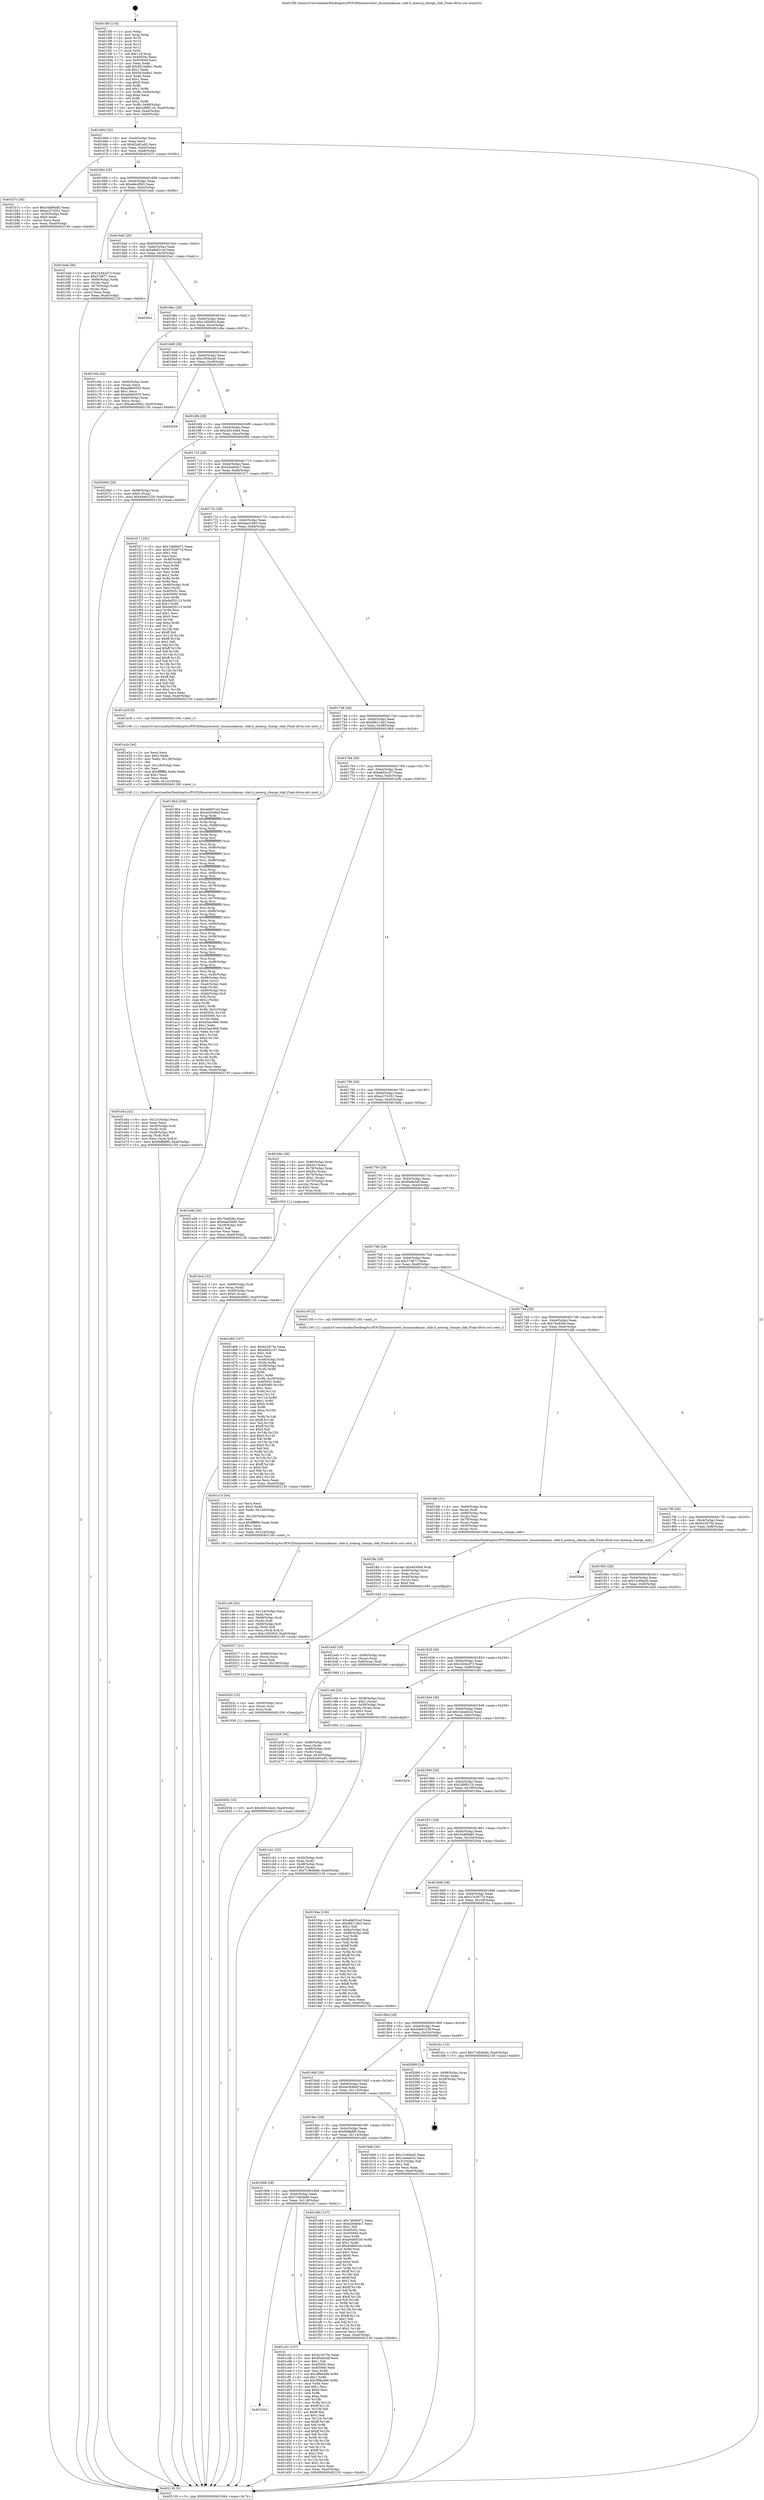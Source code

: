digraph "0x4015f0" {
  label = "0x4015f0 (/mnt/c/Users/mathe/Desktop/tcc/POCII/binaries/extr_linuxmmkasan..slab.h_memcg_charge_slab_Final-ollvm.out::main(0))"
  labelloc = "t"
  node[shape=record]

  Entry [label="",width=0.3,height=0.3,shape=circle,fillcolor=black,style=filled]
  "0x401664" [label="{
     0x401664 [32]\l
     | [instrs]\l
     &nbsp;&nbsp;0x401664 \<+6\>: mov -0xa0(%rbp),%eax\l
     &nbsp;&nbsp;0x40166a \<+2\>: mov %eax,%ecx\l
     &nbsp;&nbsp;0x40166c \<+6\>: sub $0x82a91a45,%ecx\l
     &nbsp;&nbsp;0x401672 \<+6\>: mov %eax,-0xb4(%rbp)\l
     &nbsp;&nbsp;0x401678 \<+6\>: mov %ecx,-0xb8(%rbp)\l
     &nbsp;&nbsp;0x40167e \<+6\>: je 0000000000401b7c \<main+0x58c\>\l
  }"]
  "0x401b7c" [label="{
     0x401b7c [30]\l
     | [instrs]\l
     &nbsp;&nbsp;0x401b7c \<+5\>: mov $0x34d89a85,%eax\l
     &nbsp;&nbsp;0x401b81 \<+5\>: mov $0xec374351,%ecx\l
     &nbsp;&nbsp;0x401b86 \<+3\>: mov -0x30(%rbp),%edx\l
     &nbsp;&nbsp;0x401b89 \<+3\>: cmp $0x0,%edx\l
     &nbsp;&nbsp;0x401b8c \<+3\>: cmove %ecx,%eax\l
     &nbsp;&nbsp;0x401b8f \<+6\>: mov %eax,-0xa0(%rbp)\l
     &nbsp;&nbsp;0x401b95 \<+5\>: jmp 0000000000402130 \<main+0xb40\>\l
  }"]
  "0x401684" [label="{
     0x401684 [28]\l
     | [instrs]\l
     &nbsp;&nbsp;0x401684 \<+5\>: jmp 0000000000401689 \<main+0x99\>\l
     &nbsp;&nbsp;0x401689 \<+6\>: mov -0xb4(%rbp),%eax\l
     &nbsp;&nbsp;0x40168f \<+5\>: sub $0xa6ecf062,%eax\l
     &nbsp;&nbsp;0x401694 \<+6\>: mov %eax,-0xbc(%rbp)\l
     &nbsp;&nbsp;0x40169a \<+6\>: je 0000000000401beb \<main+0x5fb\>\l
  }"]
  Exit [label="",width=0.3,height=0.3,shape=circle,fillcolor=black,style=filled,peripheries=2]
  "0x401beb" [label="{
     0x401beb [36]\l
     | [instrs]\l
     &nbsp;&nbsp;0x401beb \<+5\>: mov $0x1b34cd73,%eax\l
     &nbsp;&nbsp;0x401bf0 \<+5\>: mov $0x374877,%ecx\l
     &nbsp;&nbsp;0x401bf5 \<+4\>: mov -0x60(%rbp),%rdx\l
     &nbsp;&nbsp;0x401bf9 \<+2\>: mov (%rdx),%esi\l
     &nbsp;&nbsp;0x401bfb \<+4\>: mov -0x70(%rbp),%rdx\l
     &nbsp;&nbsp;0x401bff \<+2\>: cmp (%rdx),%esi\l
     &nbsp;&nbsp;0x401c01 \<+3\>: cmovl %ecx,%eax\l
     &nbsp;&nbsp;0x401c04 \<+6\>: mov %eax,-0xa0(%rbp)\l
     &nbsp;&nbsp;0x401c0a \<+5\>: jmp 0000000000402130 \<main+0xb40\>\l
  }"]
  "0x4016a0" [label="{
     0x4016a0 [28]\l
     | [instrs]\l
     &nbsp;&nbsp;0x4016a0 \<+5\>: jmp 00000000004016a5 \<main+0xb5\>\l
     &nbsp;&nbsp;0x4016a5 \<+6\>: mov -0xb4(%rbp),%eax\l
     &nbsp;&nbsp;0x4016ab \<+5\>: sub $0xafa831ed,%eax\l
     &nbsp;&nbsp;0x4016b0 \<+6\>: mov %eax,-0xc0(%rbp)\l
     &nbsp;&nbsp;0x4016b6 \<+6\>: je 00000000004020a1 \<main+0xab1\>\l
  }"]
  "0x40203b" [label="{
     0x40203b [15]\l
     | [instrs]\l
     &nbsp;&nbsp;0x40203b \<+10\>: movl $0xcb0144e4,-0xa0(%rbp)\l
     &nbsp;&nbsp;0x402045 \<+5\>: jmp 0000000000402130 \<main+0xb40\>\l
  }"]
  "0x4020a1" [label="{
     0x4020a1\l
  }", style=dashed]
  "0x4016bc" [label="{
     0x4016bc [28]\l
     | [instrs]\l
     &nbsp;&nbsp;0x4016bc \<+5\>: jmp 00000000004016c1 \<main+0xd1\>\l
     &nbsp;&nbsp;0x4016c1 \<+6\>: mov -0xb4(%rbp),%eax\l
     &nbsp;&nbsp;0x4016c7 \<+5\>: sub $0xc1892fc0,%eax\l
     &nbsp;&nbsp;0x4016cc \<+6\>: mov %eax,-0xc4(%rbp)\l
     &nbsp;&nbsp;0x4016d2 \<+6\>: je 0000000000401c6a \<main+0x67a\>\l
  }"]
  "0x40202c" [label="{
     0x40202c [15]\l
     | [instrs]\l
     &nbsp;&nbsp;0x40202c \<+4\>: mov -0x50(%rbp),%rcx\l
     &nbsp;&nbsp;0x402030 \<+3\>: mov (%rcx),%rcx\l
     &nbsp;&nbsp;0x402033 \<+3\>: mov %rcx,%rdi\l
     &nbsp;&nbsp;0x402036 \<+5\>: call 0000000000401030 \<free@plt\>\l
     | [calls]\l
     &nbsp;&nbsp;0x401030 \{1\} (unknown)\l
  }"]
  "0x401c6a" [label="{
     0x401c6a [42]\l
     | [instrs]\l
     &nbsp;&nbsp;0x401c6a \<+4\>: mov -0x60(%rbp),%rax\l
     &nbsp;&nbsp;0x401c6e \<+2\>: mov (%rax),%ecx\l
     &nbsp;&nbsp;0x401c70 \<+6\>: sub $0xed6b0555,%ecx\l
     &nbsp;&nbsp;0x401c76 \<+3\>: add $0x1,%ecx\l
     &nbsp;&nbsp;0x401c79 \<+6\>: add $0xed6b0555,%ecx\l
     &nbsp;&nbsp;0x401c7f \<+4\>: mov -0x60(%rbp),%rax\l
     &nbsp;&nbsp;0x401c83 \<+2\>: mov %ecx,(%rax)\l
     &nbsp;&nbsp;0x401c85 \<+10\>: movl $0xa6ecf062,-0xa0(%rbp)\l
     &nbsp;&nbsp;0x401c8f \<+5\>: jmp 0000000000402130 \<main+0xb40\>\l
  }"]
  "0x4016d8" [label="{
     0x4016d8 [28]\l
     | [instrs]\l
     &nbsp;&nbsp;0x4016d8 \<+5\>: jmp 00000000004016dd \<main+0xed\>\l
     &nbsp;&nbsp;0x4016dd \<+6\>: mov -0xb4(%rbp),%eax\l
     &nbsp;&nbsp;0x4016e3 \<+5\>: sub $0xc550a2a5,%eax\l
     &nbsp;&nbsp;0x4016e8 \<+6\>: mov %eax,-0xc8(%rbp)\l
     &nbsp;&nbsp;0x4016ee \<+6\>: je 0000000000402059 \<main+0xa69\>\l
  }"]
  "0x402017" [label="{
     0x402017 [21]\l
     | [instrs]\l
     &nbsp;&nbsp;0x402017 \<+4\>: mov -0x68(%rbp),%rcx\l
     &nbsp;&nbsp;0x40201b \<+3\>: mov (%rcx),%rcx\l
     &nbsp;&nbsp;0x40201e \<+3\>: mov %rcx,%rdi\l
     &nbsp;&nbsp;0x402021 \<+6\>: mov %eax,-0x130(%rbp)\l
     &nbsp;&nbsp;0x402027 \<+5\>: call 0000000000401030 \<free@plt\>\l
     | [calls]\l
     &nbsp;&nbsp;0x401030 \{1\} (unknown)\l
  }"]
  "0x402059" [label="{
     0x402059\l
  }", style=dashed]
  "0x4016f4" [label="{
     0x4016f4 [28]\l
     | [instrs]\l
     &nbsp;&nbsp;0x4016f4 \<+5\>: jmp 00000000004016f9 \<main+0x109\>\l
     &nbsp;&nbsp;0x4016f9 \<+6\>: mov -0xb4(%rbp),%eax\l
     &nbsp;&nbsp;0x4016ff \<+5\>: sub $0xcb0144e4,%eax\l
     &nbsp;&nbsp;0x401704 \<+6\>: mov %eax,-0xcc(%rbp)\l
     &nbsp;&nbsp;0x40170a \<+6\>: je 000000000040206d \<main+0xa7d\>\l
  }"]
  "0x401ffa" [label="{
     0x401ffa [29]\l
     | [instrs]\l
     &nbsp;&nbsp;0x401ffa \<+10\>: movabs $0x4030b6,%rdi\l
     &nbsp;&nbsp;0x402004 \<+4\>: mov -0x40(%rbp),%rcx\l
     &nbsp;&nbsp;0x402008 \<+2\>: mov %eax,(%rcx)\l
     &nbsp;&nbsp;0x40200a \<+4\>: mov -0x40(%rbp),%rcx\l
     &nbsp;&nbsp;0x40200e \<+2\>: mov (%rcx),%esi\l
     &nbsp;&nbsp;0x402010 \<+2\>: mov $0x0,%al\l
     &nbsp;&nbsp;0x402012 \<+5\>: call 0000000000401040 \<printf@plt\>\l
     | [calls]\l
     &nbsp;&nbsp;0x401040 \{1\} (unknown)\l
  }"]
  "0x40206d" [label="{
     0x40206d [28]\l
     | [instrs]\l
     &nbsp;&nbsp;0x40206d \<+7\>: mov -0x98(%rbp),%rax\l
     &nbsp;&nbsp;0x402074 \<+6\>: movl $0x0,(%rax)\l
     &nbsp;&nbsp;0x40207a \<+10\>: movl $0x44e81528,-0xa0(%rbp)\l
     &nbsp;&nbsp;0x402084 \<+5\>: jmp 0000000000402130 \<main+0xb40\>\l
  }"]
  "0x401710" [label="{
     0x401710 [28]\l
     | [instrs]\l
     &nbsp;&nbsp;0x401710 \<+5\>: jmp 0000000000401715 \<main+0x125\>\l
     &nbsp;&nbsp;0x401715 \<+6\>: mov -0xb4(%rbp),%eax\l
     &nbsp;&nbsp;0x40171b \<+5\>: sub $0xd3e464c7,%eax\l
     &nbsp;&nbsp;0x401720 \<+6\>: mov %eax,-0xd0(%rbp)\l
     &nbsp;&nbsp;0x401726 \<+6\>: je 0000000000401f17 \<main+0x927\>\l
  }"]
  "0x401e5a" [label="{
     0x401e5a [42]\l
     | [instrs]\l
     &nbsp;&nbsp;0x401e5a \<+6\>: mov -0x12c(%rbp),%ecx\l
     &nbsp;&nbsp;0x401e60 \<+3\>: imul %eax,%ecx\l
     &nbsp;&nbsp;0x401e63 \<+4\>: mov -0x50(%rbp),%rdi\l
     &nbsp;&nbsp;0x401e67 \<+3\>: mov (%rdi),%rdi\l
     &nbsp;&nbsp;0x401e6a \<+4\>: mov -0x48(%rbp),%r8\l
     &nbsp;&nbsp;0x401e6e \<+3\>: movslq (%r8),%r8\l
     &nbsp;&nbsp;0x401e71 \<+4\>: mov %ecx,(%rdi,%r8,4)\l
     &nbsp;&nbsp;0x401e75 \<+10\>: movl $0x6bffa8f0,-0xa0(%rbp)\l
     &nbsp;&nbsp;0x401e7f \<+5\>: jmp 0000000000402130 \<main+0xb40\>\l
  }"]
  "0x401f17" [label="{
     0x401f17 [181]\l
     | [instrs]\l
     &nbsp;&nbsp;0x401f17 \<+5\>: mov $0x7eb90d71,%eax\l
     &nbsp;&nbsp;0x401f1c \<+5\>: mov $0x37e3977d,%ecx\l
     &nbsp;&nbsp;0x401f21 \<+2\>: mov $0x1,%dl\l
     &nbsp;&nbsp;0x401f23 \<+2\>: xor %esi,%esi\l
     &nbsp;&nbsp;0x401f25 \<+4\>: mov -0x48(%rbp),%rdi\l
     &nbsp;&nbsp;0x401f29 \<+3\>: mov (%rdi),%r8d\l
     &nbsp;&nbsp;0x401f2c \<+3\>: mov %esi,%r9d\l
     &nbsp;&nbsp;0x401f2f \<+3\>: sub %r8d,%r9d\l
     &nbsp;&nbsp;0x401f32 \<+3\>: mov %esi,%r8d\l
     &nbsp;&nbsp;0x401f35 \<+4\>: sub $0x1,%r8d\l
     &nbsp;&nbsp;0x401f39 \<+3\>: add %r8d,%r9d\l
     &nbsp;&nbsp;0x401f3c \<+3\>: sub %r9d,%esi\l
     &nbsp;&nbsp;0x401f3f \<+4\>: mov -0x48(%rbp),%rdi\l
     &nbsp;&nbsp;0x401f43 \<+2\>: mov %esi,(%rdi)\l
     &nbsp;&nbsp;0x401f45 \<+7\>: mov 0x40505c,%esi\l
     &nbsp;&nbsp;0x401f4c \<+8\>: mov 0x405060,%r8d\l
     &nbsp;&nbsp;0x401f54 \<+3\>: mov %esi,%r9d\l
     &nbsp;&nbsp;0x401f57 \<+7\>: sub $0xdef20113,%r9d\l
     &nbsp;&nbsp;0x401f5e \<+4\>: sub $0x1,%r9d\l
     &nbsp;&nbsp;0x401f62 \<+7\>: add $0xdef20113,%r9d\l
     &nbsp;&nbsp;0x401f69 \<+4\>: imul %r9d,%esi\l
     &nbsp;&nbsp;0x401f6d \<+3\>: and $0x1,%esi\l
     &nbsp;&nbsp;0x401f70 \<+3\>: cmp $0x0,%esi\l
     &nbsp;&nbsp;0x401f73 \<+4\>: sete %r10b\l
     &nbsp;&nbsp;0x401f77 \<+4\>: cmp $0xa,%r8d\l
     &nbsp;&nbsp;0x401f7b \<+4\>: setl %r11b\l
     &nbsp;&nbsp;0x401f7f \<+3\>: mov %r10b,%bl\l
     &nbsp;&nbsp;0x401f82 \<+3\>: xor $0xff,%bl\l
     &nbsp;&nbsp;0x401f85 \<+3\>: mov %r11b,%r14b\l
     &nbsp;&nbsp;0x401f88 \<+4\>: xor $0xff,%r14b\l
     &nbsp;&nbsp;0x401f8c \<+3\>: xor $0x1,%dl\l
     &nbsp;&nbsp;0x401f8f \<+3\>: mov %bl,%r15b\l
     &nbsp;&nbsp;0x401f92 \<+4\>: and $0xff,%r15b\l
     &nbsp;&nbsp;0x401f96 \<+3\>: and %dl,%r10b\l
     &nbsp;&nbsp;0x401f99 \<+3\>: mov %r14b,%r12b\l
     &nbsp;&nbsp;0x401f9c \<+4\>: and $0xff,%r12b\l
     &nbsp;&nbsp;0x401fa0 \<+3\>: and %dl,%r11b\l
     &nbsp;&nbsp;0x401fa3 \<+3\>: or %r10b,%r15b\l
     &nbsp;&nbsp;0x401fa6 \<+3\>: or %r11b,%r12b\l
     &nbsp;&nbsp;0x401fa9 \<+3\>: xor %r12b,%r15b\l
     &nbsp;&nbsp;0x401fac \<+3\>: or %r14b,%bl\l
     &nbsp;&nbsp;0x401faf \<+3\>: xor $0xff,%bl\l
     &nbsp;&nbsp;0x401fb2 \<+3\>: or $0x1,%dl\l
     &nbsp;&nbsp;0x401fb5 \<+2\>: and %dl,%bl\l
     &nbsp;&nbsp;0x401fb7 \<+3\>: or %bl,%r15b\l
     &nbsp;&nbsp;0x401fba \<+4\>: test $0x1,%r15b\l
     &nbsp;&nbsp;0x401fbe \<+3\>: cmovne %ecx,%eax\l
     &nbsp;&nbsp;0x401fc1 \<+6\>: mov %eax,-0xa0(%rbp)\l
     &nbsp;&nbsp;0x401fc7 \<+5\>: jmp 0000000000402130 \<main+0xb40\>\l
  }"]
  "0x40172c" [label="{
     0x40172c [28]\l
     | [instrs]\l
     &nbsp;&nbsp;0x40172c \<+5\>: jmp 0000000000401731 \<main+0x141\>\l
     &nbsp;&nbsp;0x401731 \<+6\>: mov -0xb4(%rbp),%eax\l
     &nbsp;&nbsp;0x401737 \<+5\>: sub $0xdaa3cb85,%eax\l
     &nbsp;&nbsp;0x40173c \<+6\>: mov %eax,-0xd4(%rbp)\l
     &nbsp;&nbsp;0x401742 \<+6\>: je 0000000000401e29 \<main+0x839\>\l
  }"]
  "0x401e2e" [label="{
     0x401e2e [44]\l
     | [instrs]\l
     &nbsp;&nbsp;0x401e2e \<+2\>: xor %ecx,%ecx\l
     &nbsp;&nbsp;0x401e30 \<+5\>: mov $0x2,%edx\l
     &nbsp;&nbsp;0x401e35 \<+6\>: mov %edx,-0x128(%rbp)\l
     &nbsp;&nbsp;0x401e3b \<+1\>: cltd\l
     &nbsp;&nbsp;0x401e3c \<+6\>: mov -0x128(%rbp),%esi\l
     &nbsp;&nbsp;0x401e42 \<+2\>: idiv %esi\l
     &nbsp;&nbsp;0x401e44 \<+6\>: imul $0xfffffffe,%edx,%edx\l
     &nbsp;&nbsp;0x401e4a \<+3\>: sub $0x1,%ecx\l
     &nbsp;&nbsp;0x401e4d \<+2\>: sub %ecx,%edx\l
     &nbsp;&nbsp;0x401e4f \<+6\>: mov %edx,-0x12c(%rbp)\l
     &nbsp;&nbsp;0x401e55 \<+5\>: call 0000000000401160 \<next_i\>\l
     | [calls]\l
     &nbsp;&nbsp;0x401160 \{1\} (/mnt/c/Users/mathe/Desktop/tcc/POCII/binaries/extr_linuxmmkasan..slab.h_memcg_charge_slab_Final-ollvm.out::next_i)\l
  }"]
  "0x401e29" [label="{
     0x401e29 [5]\l
     | [instrs]\l
     &nbsp;&nbsp;0x401e29 \<+5\>: call 0000000000401160 \<next_i\>\l
     | [calls]\l
     &nbsp;&nbsp;0x401160 \{1\} (/mnt/c/Users/mathe/Desktop/tcc/POCII/binaries/extr_linuxmmkasan..slab.h_memcg_charge_slab_Final-ollvm.out::next_i)\l
  }"]
  "0x401748" [label="{
     0x401748 [28]\l
     | [instrs]\l
     &nbsp;&nbsp;0x401748 \<+5\>: jmp 000000000040174d \<main+0x15d\>\l
     &nbsp;&nbsp;0x40174d \<+6\>: mov -0xb4(%rbp),%eax\l
     &nbsp;&nbsp;0x401753 \<+5\>: sub $0xdfd114b3,%eax\l
     &nbsp;&nbsp;0x401758 \<+6\>: mov %eax,-0xd8(%rbp)\l
     &nbsp;&nbsp;0x40175e \<+6\>: je 00000000004019b4 \<main+0x3c4\>\l
  }"]
  "0x401924" [label="{
     0x401924\l
  }", style=dashed]
  "0x4019b4" [label="{
     0x4019b4 [338]\l
     | [instrs]\l
     &nbsp;&nbsp;0x4019b4 \<+5\>: mov $0xafa831ed,%eax\l
     &nbsp;&nbsp;0x4019b9 \<+5\>: mov $0x4e2646ef,%ecx\l
     &nbsp;&nbsp;0x4019be \<+3\>: mov %rsp,%rdx\l
     &nbsp;&nbsp;0x4019c1 \<+4\>: add $0xfffffffffffffff0,%rdx\l
     &nbsp;&nbsp;0x4019c5 \<+3\>: mov %rdx,%rsp\l
     &nbsp;&nbsp;0x4019c8 \<+7\>: mov %rdx,-0x98(%rbp)\l
     &nbsp;&nbsp;0x4019cf \<+3\>: mov %rsp,%rdx\l
     &nbsp;&nbsp;0x4019d2 \<+4\>: add $0xfffffffffffffff0,%rdx\l
     &nbsp;&nbsp;0x4019d6 \<+3\>: mov %rdx,%rsp\l
     &nbsp;&nbsp;0x4019d9 \<+3\>: mov %rsp,%rsi\l
     &nbsp;&nbsp;0x4019dc \<+4\>: add $0xfffffffffffffff0,%rsi\l
     &nbsp;&nbsp;0x4019e0 \<+3\>: mov %rsi,%rsp\l
     &nbsp;&nbsp;0x4019e3 \<+7\>: mov %rsi,-0x90(%rbp)\l
     &nbsp;&nbsp;0x4019ea \<+3\>: mov %rsp,%rsi\l
     &nbsp;&nbsp;0x4019ed \<+4\>: add $0xfffffffffffffff0,%rsi\l
     &nbsp;&nbsp;0x4019f1 \<+3\>: mov %rsi,%rsp\l
     &nbsp;&nbsp;0x4019f4 \<+7\>: mov %rsi,-0x88(%rbp)\l
     &nbsp;&nbsp;0x4019fb \<+3\>: mov %rsp,%rsi\l
     &nbsp;&nbsp;0x4019fe \<+4\>: add $0xfffffffffffffff0,%rsi\l
     &nbsp;&nbsp;0x401a02 \<+3\>: mov %rsi,%rsp\l
     &nbsp;&nbsp;0x401a05 \<+4\>: mov %rsi,-0x80(%rbp)\l
     &nbsp;&nbsp;0x401a09 \<+3\>: mov %rsp,%rsi\l
     &nbsp;&nbsp;0x401a0c \<+4\>: add $0xfffffffffffffff0,%rsi\l
     &nbsp;&nbsp;0x401a10 \<+3\>: mov %rsi,%rsp\l
     &nbsp;&nbsp;0x401a13 \<+4\>: mov %rsi,-0x78(%rbp)\l
     &nbsp;&nbsp;0x401a17 \<+3\>: mov %rsp,%rsi\l
     &nbsp;&nbsp;0x401a1a \<+4\>: add $0xfffffffffffffff0,%rsi\l
     &nbsp;&nbsp;0x401a1e \<+3\>: mov %rsi,%rsp\l
     &nbsp;&nbsp;0x401a21 \<+4\>: mov %rsi,-0x70(%rbp)\l
     &nbsp;&nbsp;0x401a25 \<+3\>: mov %rsp,%rsi\l
     &nbsp;&nbsp;0x401a28 \<+4\>: add $0xfffffffffffffff0,%rsi\l
     &nbsp;&nbsp;0x401a2c \<+3\>: mov %rsi,%rsp\l
     &nbsp;&nbsp;0x401a2f \<+4\>: mov %rsi,-0x68(%rbp)\l
     &nbsp;&nbsp;0x401a33 \<+3\>: mov %rsp,%rsi\l
     &nbsp;&nbsp;0x401a36 \<+4\>: add $0xfffffffffffffff0,%rsi\l
     &nbsp;&nbsp;0x401a3a \<+3\>: mov %rsi,%rsp\l
     &nbsp;&nbsp;0x401a3d \<+4\>: mov %rsi,-0x60(%rbp)\l
     &nbsp;&nbsp;0x401a41 \<+3\>: mov %rsp,%rsi\l
     &nbsp;&nbsp;0x401a44 \<+4\>: add $0xfffffffffffffff0,%rsi\l
     &nbsp;&nbsp;0x401a48 \<+3\>: mov %rsi,%rsp\l
     &nbsp;&nbsp;0x401a4b \<+4\>: mov %rsi,-0x58(%rbp)\l
     &nbsp;&nbsp;0x401a4f \<+3\>: mov %rsp,%rsi\l
     &nbsp;&nbsp;0x401a52 \<+4\>: add $0xfffffffffffffff0,%rsi\l
     &nbsp;&nbsp;0x401a56 \<+3\>: mov %rsi,%rsp\l
     &nbsp;&nbsp;0x401a59 \<+4\>: mov %rsi,-0x50(%rbp)\l
     &nbsp;&nbsp;0x401a5d \<+3\>: mov %rsp,%rsi\l
     &nbsp;&nbsp;0x401a60 \<+4\>: add $0xfffffffffffffff0,%rsi\l
     &nbsp;&nbsp;0x401a64 \<+3\>: mov %rsi,%rsp\l
     &nbsp;&nbsp;0x401a67 \<+4\>: mov %rsi,-0x48(%rbp)\l
     &nbsp;&nbsp;0x401a6b \<+3\>: mov %rsp,%rsi\l
     &nbsp;&nbsp;0x401a6e \<+4\>: add $0xfffffffffffffff0,%rsi\l
     &nbsp;&nbsp;0x401a72 \<+3\>: mov %rsi,%rsp\l
     &nbsp;&nbsp;0x401a75 \<+4\>: mov %rsi,-0x40(%rbp)\l
     &nbsp;&nbsp;0x401a79 \<+7\>: mov -0x98(%rbp),%rsi\l
     &nbsp;&nbsp;0x401a80 \<+6\>: movl $0x0,(%rsi)\l
     &nbsp;&nbsp;0x401a86 \<+6\>: mov -0xa4(%rbp),%edi\l
     &nbsp;&nbsp;0x401a8c \<+2\>: mov %edi,(%rdx)\l
     &nbsp;&nbsp;0x401a8e \<+7\>: mov -0x90(%rbp),%rsi\l
     &nbsp;&nbsp;0x401a95 \<+7\>: mov -0xb0(%rbp),%r8\l
     &nbsp;&nbsp;0x401a9c \<+3\>: mov %r8,(%rsi)\l
     &nbsp;&nbsp;0x401a9f \<+3\>: cmpl $0x2,(%rdx)\l
     &nbsp;&nbsp;0x401aa2 \<+4\>: setne %r9b\l
     &nbsp;&nbsp;0x401aa6 \<+4\>: and $0x1,%r9b\l
     &nbsp;&nbsp;0x401aaa \<+4\>: mov %r9b,-0x31(%rbp)\l
     &nbsp;&nbsp;0x401aae \<+8\>: mov 0x40505c,%r10d\l
     &nbsp;&nbsp;0x401ab6 \<+8\>: mov 0x405060,%r11d\l
     &nbsp;&nbsp;0x401abe \<+3\>: mov %r10d,%ebx\l
     &nbsp;&nbsp;0x401ac1 \<+6\>: sub $0xd3aec666,%ebx\l
     &nbsp;&nbsp;0x401ac7 \<+3\>: sub $0x1,%ebx\l
     &nbsp;&nbsp;0x401aca \<+6\>: add $0xd3aec666,%ebx\l
     &nbsp;&nbsp;0x401ad0 \<+4\>: imul %ebx,%r10d\l
     &nbsp;&nbsp;0x401ad4 \<+4\>: and $0x1,%r10d\l
     &nbsp;&nbsp;0x401ad8 \<+4\>: cmp $0x0,%r10d\l
     &nbsp;&nbsp;0x401adc \<+4\>: sete %r9b\l
     &nbsp;&nbsp;0x401ae0 \<+4\>: cmp $0xa,%r11d\l
     &nbsp;&nbsp;0x401ae4 \<+4\>: setl %r14b\l
     &nbsp;&nbsp;0x401ae8 \<+3\>: mov %r9b,%r15b\l
     &nbsp;&nbsp;0x401aeb \<+3\>: and %r14b,%r15b\l
     &nbsp;&nbsp;0x401aee \<+3\>: xor %r14b,%r9b\l
     &nbsp;&nbsp;0x401af1 \<+3\>: or %r9b,%r15b\l
     &nbsp;&nbsp;0x401af4 \<+4\>: test $0x1,%r15b\l
     &nbsp;&nbsp;0x401af8 \<+3\>: cmovne %ecx,%eax\l
     &nbsp;&nbsp;0x401afb \<+6\>: mov %eax,-0xa0(%rbp)\l
     &nbsp;&nbsp;0x401b01 \<+5\>: jmp 0000000000402130 \<main+0xb40\>\l
  }"]
  "0x401764" [label="{
     0x401764 [28]\l
     | [instrs]\l
     &nbsp;&nbsp;0x401764 \<+5\>: jmp 0000000000401769 \<main+0x179\>\l
     &nbsp;&nbsp;0x401769 \<+6\>: mov -0xb4(%rbp),%eax\l
     &nbsp;&nbsp;0x40176f \<+5\>: sub $0xe8d2cc57,%eax\l
     &nbsp;&nbsp;0x401774 \<+6\>: mov %eax,-0xdc(%rbp)\l
     &nbsp;&nbsp;0x40177a \<+6\>: je 0000000000401e0b \<main+0x81b\>\l
  }"]
  "0x401cd1" [label="{
     0x401cd1 [147]\l
     | [instrs]\l
     &nbsp;&nbsp;0x401cd1 \<+5\>: mov $0xb22675e,%eax\l
     &nbsp;&nbsp;0x401cd6 \<+5\>: mov $0xf0afe5df,%ecx\l
     &nbsp;&nbsp;0x401cdb \<+2\>: mov $0x1,%dl\l
     &nbsp;&nbsp;0x401cdd \<+7\>: mov 0x40505c,%esi\l
     &nbsp;&nbsp;0x401ce4 \<+7\>: mov 0x405060,%edi\l
     &nbsp;&nbsp;0x401ceb \<+3\>: mov %esi,%r8d\l
     &nbsp;&nbsp;0x401cee \<+7\>: sub $0x3ff4e486,%r8d\l
     &nbsp;&nbsp;0x401cf5 \<+4\>: sub $0x1,%r8d\l
     &nbsp;&nbsp;0x401cf9 \<+7\>: add $0x3ff4e486,%r8d\l
     &nbsp;&nbsp;0x401d00 \<+4\>: imul %r8d,%esi\l
     &nbsp;&nbsp;0x401d04 \<+3\>: and $0x1,%esi\l
     &nbsp;&nbsp;0x401d07 \<+3\>: cmp $0x0,%esi\l
     &nbsp;&nbsp;0x401d0a \<+4\>: sete %r9b\l
     &nbsp;&nbsp;0x401d0e \<+3\>: cmp $0xa,%edi\l
     &nbsp;&nbsp;0x401d11 \<+4\>: setl %r10b\l
     &nbsp;&nbsp;0x401d15 \<+3\>: mov %r9b,%r11b\l
     &nbsp;&nbsp;0x401d18 \<+4\>: xor $0xff,%r11b\l
     &nbsp;&nbsp;0x401d1c \<+3\>: mov %r10b,%bl\l
     &nbsp;&nbsp;0x401d1f \<+3\>: xor $0xff,%bl\l
     &nbsp;&nbsp;0x401d22 \<+3\>: xor $0x1,%dl\l
     &nbsp;&nbsp;0x401d25 \<+3\>: mov %r11b,%r14b\l
     &nbsp;&nbsp;0x401d28 \<+4\>: and $0xff,%r14b\l
     &nbsp;&nbsp;0x401d2c \<+3\>: and %dl,%r9b\l
     &nbsp;&nbsp;0x401d2f \<+3\>: mov %bl,%r15b\l
     &nbsp;&nbsp;0x401d32 \<+4\>: and $0xff,%r15b\l
     &nbsp;&nbsp;0x401d36 \<+3\>: and %dl,%r10b\l
     &nbsp;&nbsp;0x401d39 \<+3\>: or %r9b,%r14b\l
     &nbsp;&nbsp;0x401d3c \<+3\>: or %r10b,%r15b\l
     &nbsp;&nbsp;0x401d3f \<+3\>: xor %r15b,%r14b\l
     &nbsp;&nbsp;0x401d42 \<+3\>: or %bl,%r11b\l
     &nbsp;&nbsp;0x401d45 \<+4\>: xor $0xff,%r11b\l
     &nbsp;&nbsp;0x401d49 \<+3\>: or $0x1,%dl\l
     &nbsp;&nbsp;0x401d4c \<+3\>: and %dl,%r11b\l
     &nbsp;&nbsp;0x401d4f \<+3\>: or %r11b,%r14b\l
     &nbsp;&nbsp;0x401d52 \<+4\>: test $0x1,%r14b\l
     &nbsp;&nbsp;0x401d56 \<+3\>: cmovne %ecx,%eax\l
     &nbsp;&nbsp;0x401d59 \<+6\>: mov %eax,-0xa0(%rbp)\l
     &nbsp;&nbsp;0x401d5f \<+5\>: jmp 0000000000402130 \<main+0xb40\>\l
  }"]
  "0x401e0b" [label="{
     0x401e0b [30]\l
     | [instrs]\l
     &nbsp;&nbsp;0x401e0b \<+5\>: mov $0x7ba828e,%eax\l
     &nbsp;&nbsp;0x401e10 \<+5\>: mov $0xdaa3cb85,%ecx\l
     &nbsp;&nbsp;0x401e15 \<+3\>: mov -0x29(%rbp),%dl\l
     &nbsp;&nbsp;0x401e18 \<+3\>: test $0x1,%dl\l
     &nbsp;&nbsp;0x401e1b \<+3\>: cmovne %ecx,%eax\l
     &nbsp;&nbsp;0x401e1e \<+6\>: mov %eax,-0xa0(%rbp)\l
     &nbsp;&nbsp;0x401e24 \<+5\>: jmp 0000000000402130 \<main+0xb40\>\l
  }"]
  "0x401780" [label="{
     0x401780 [28]\l
     | [instrs]\l
     &nbsp;&nbsp;0x401780 \<+5\>: jmp 0000000000401785 \<main+0x195\>\l
     &nbsp;&nbsp;0x401785 \<+6\>: mov -0xb4(%rbp),%eax\l
     &nbsp;&nbsp;0x40178b \<+5\>: sub $0xec374351,%eax\l
     &nbsp;&nbsp;0x401790 \<+6\>: mov %eax,-0xe0(%rbp)\l
     &nbsp;&nbsp;0x401796 \<+6\>: je 0000000000401b9a \<main+0x5aa\>\l
  }"]
  "0x401908" [label="{
     0x401908 [28]\l
     | [instrs]\l
     &nbsp;&nbsp;0x401908 \<+5\>: jmp 000000000040190d \<main+0x31d\>\l
     &nbsp;&nbsp;0x40190d \<+6\>: mov -0xb4(%rbp),%eax\l
     &nbsp;&nbsp;0x401913 \<+5\>: sub $0x719b4b9d,%eax\l
     &nbsp;&nbsp;0x401918 \<+6\>: mov %eax,-0x118(%rbp)\l
     &nbsp;&nbsp;0x40191e \<+6\>: je 0000000000401cd1 \<main+0x6e1\>\l
  }"]
  "0x401b9a" [label="{
     0x401b9a [49]\l
     | [instrs]\l
     &nbsp;&nbsp;0x401b9a \<+4\>: mov -0x80(%rbp),%rax\l
     &nbsp;&nbsp;0x401b9e \<+6\>: movl $0x64,(%rax)\l
     &nbsp;&nbsp;0x401ba4 \<+4\>: mov -0x78(%rbp),%rax\l
     &nbsp;&nbsp;0x401ba8 \<+6\>: movl $0x64,(%rax)\l
     &nbsp;&nbsp;0x401bae \<+4\>: mov -0x70(%rbp),%rax\l
     &nbsp;&nbsp;0x401bb2 \<+6\>: movl $0x1,(%rax)\l
     &nbsp;&nbsp;0x401bb8 \<+4\>: mov -0x70(%rbp),%rax\l
     &nbsp;&nbsp;0x401bbc \<+3\>: movslq (%rax),%rax\l
     &nbsp;&nbsp;0x401bbf \<+4\>: shl $0x2,%rax\l
     &nbsp;&nbsp;0x401bc3 \<+3\>: mov %rax,%rdi\l
     &nbsp;&nbsp;0x401bc6 \<+5\>: call 0000000000401050 \<malloc@plt\>\l
     | [calls]\l
     &nbsp;&nbsp;0x401050 \{1\} (unknown)\l
  }"]
  "0x40179c" [label="{
     0x40179c [28]\l
     | [instrs]\l
     &nbsp;&nbsp;0x40179c \<+5\>: jmp 00000000004017a1 \<main+0x1b1\>\l
     &nbsp;&nbsp;0x4017a1 \<+6\>: mov -0xb4(%rbp),%eax\l
     &nbsp;&nbsp;0x4017a7 \<+5\>: sub $0xf0afe5df,%eax\l
     &nbsp;&nbsp;0x4017ac \<+6\>: mov %eax,-0xe4(%rbp)\l
     &nbsp;&nbsp;0x4017b2 \<+6\>: je 0000000000401d64 \<main+0x774\>\l
  }"]
  "0x401e84" [label="{
     0x401e84 [147]\l
     | [instrs]\l
     &nbsp;&nbsp;0x401e84 \<+5\>: mov $0x7eb90d71,%eax\l
     &nbsp;&nbsp;0x401e89 \<+5\>: mov $0xd3e464c7,%ecx\l
     &nbsp;&nbsp;0x401e8e \<+2\>: mov $0x1,%dl\l
     &nbsp;&nbsp;0x401e90 \<+7\>: mov 0x40505c,%esi\l
     &nbsp;&nbsp;0x401e97 \<+7\>: mov 0x405060,%edi\l
     &nbsp;&nbsp;0x401e9e \<+3\>: mov %esi,%r8d\l
     &nbsp;&nbsp;0x401ea1 \<+7\>: add $0xe0d681b0,%r8d\l
     &nbsp;&nbsp;0x401ea8 \<+4\>: sub $0x1,%r8d\l
     &nbsp;&nbsp;0x401eac \<+7\>: sub $0xe0d681b0,%r8d\l
     &nbsp;&nbsp;0x401eb3 \<+4\>: imul %r8d,%esi\l
     &nbsp;&nbsp;0x401eb7 \<+3\>: and $0x1,%esi\l
     &nbsp;&nbsp;0x401eba \<+3\>: cmp $0x0,%esi\l
     &nbsp;&nbsp;0x401ebd \<+4\>: sete %r9b\l
     &nbsp;&nbsp;0x401ec1 \<+3\>: cmp $0xa,%edi\l
     &nbsp;&nbsp;0x401ec4 \<+4\>: setl %r10b\l
     &nbsp;&nbsp;0x401ec8 \<+3\>: mov %r9b,%r11b\l
     &nbsp;&nbsp;0x401ecb \<+4\>: xor $0xff,%r11b\l
     &nbsp;&nbsp;0x401ecf \<+3\>: mov %r10b,%bl\l
     &nbsp;&nbsp;0x401ed2 \<+3\>: xor $0xff,%bl\l
     &nbsp;&nbsp;0x401ed5 \<+3\>: xor $0x1,%dl\l
     &nbsp;&nbsp;0x401ed8 \<+3\>: mov %r11b,%r14b\l
     &nbsp;&nbsp;0x401edb \<+4\>: and $0xff,%r14b\l
     &nbsp;&nbsp;0x401edf \<+3\>: and %dl,%r9b\l
     &nbsp;&nbsp;0x401ee2 \<+3\>: mov %bl,%r15b\l
     &nbsp;&nbsp;0x401ee5 \<+4\>: and $0xff,%r15b\l
     &nbsp;&nbsp;0x401ee9 \<+3\>: and %dl,%r10b\l
     &nbsp;&nbsp;0x401eec \<+3\>: or %r9b,%r14b\l
     &nbsp;&nbsp;0x401eef \<+3\>: or %r10b,%r15b\l
     &nbsp;&nbsp;0x401ef2 \<+3\>: xor %r15b,%r14b\l
     &nbsp;&nbsp;0x401ef5 \<+3\>: or %bl,%r11b\l
     &nbsp;&nbsp;0x401ef8 \<+4\>: xor $0xff,%r11b\l
     &nbsp;&nbsp;0x401efc \<+3\>: or $0x1,%dl\l
     &nbsp;&nbsp;0x401eff \<+3\>: and %dl,%r11b\l
     &nbsp;&nbsp;0x401f02 \<+3\>: or %r11b,%r14b\l
     &nbsp;&nbsp;0x401f05 \<+4\>: test $0x1,%r14b\l
     &nbsp;&nbsp;0x401f09 \<+3\>: cmovne %ecx,%eax\l
     &nbsp;&nbsp;0x401f0c \<+6\>: mov %eax,-0xa0(%rbp)\l
     &nbsp;&nbsp;0x401f12 \<+5\>: jmp 0000000000402130 \<main+0xb40\>\l
  }"]
  "0x401d64" [label="{
     0x401d64 [167]\l
     | [instrs]\l
     &nbsp;&nbsp;0x401d64 \<+5\>: mov $0xb22675e,%eax\l
     &nbsp;&nbsp;0x401d69 \<+5\>: mov $0xe8d2cc57,%ecx\l
     &nbsp;&nbsp;0x401d6e \<+2\>: mov $0x1,%dl\l
     &nbsp;&nbsp;0x401d70 \<+2\>: xor %esi,%esi\l
     &nbsp;&nbsp;0x401d72 \<+4\>: mov -0x48(%rbp),%rdi\l
     &nbsp;&nbsp;0x401d76 \<+3\>: mov (%rdi),%r8d\l
     &nbsp;&nbsp;0x401d79 \<+4\>: mov -0x58(%rbp),%rdi\l
     &nbsp;&nbsp;0x401d7d \<+3\>: cmp (%rdi),%r8d\l
     &nbsp;&nbsp;0x401d80 \<+4\>: setl %r9b\l
     &nbsp;&nbsp;0x401d84 \<+4\>: and $0x1,%r9b\l
     &nbsp;&nbsp;0x401d88 \<+4\>: mov %r9b,-0x29(%rbp)\l
     &nbsp;&nbsp;0x401d8c \<+8\>: mov 0x40505c,%r8d\l
     &nbsp;&nbsp;0x401d94 \<+8\>: mov 0x405060,%r10d\l
     &nbsp;&nbsp;0x401d9c \<+3\>: sub $0x1,%esi\l
     &nbsp;&nbsp;0x401d9f \<+3\>: mov %r8d,%r11d\l
     &nbsp;&nbsp;0x401da2 \<+3\>: add %esi,%r11d\l
     &nbsp;&nbsp;0x401da5 \<+4\>: imul %r11d,%r8d\l
     &nbsp;&nbsp;0x401da9 \<+4\>: and $0x1,%r8d\l
     &nbsp;&nbsp;0x401dad \<+4\>: cmp $0x0,%r8d\l
     &nbsp;&nbsp;0x401db1 \<+4\>: sete %r9b\l
     &nbsp;&nbsp;0x401db5 \<+4\>: cmp $0xa,%r10d\l
     &nbsp;&nbsp;0x401db9 \<+3\>: setl %bl\l
     &nbsp;&nbsp;0x401dbc \<+3\>: mov %r9b,%r14b\l
     &nbsp;&nbsp;0x401dbf \<+4\>: xor $0xff,%r14b\l
     &nbsp;&nbsp;0x401dc3 \<+3\>: mov %bl,%r15b\l
     &nbsp;&nbsp;0x401dc6 \<+4\>: xor $0xff,%r15b\l
     &nbsp;&nbsp;0x401dca \<+3\>: xor $0x0,%dl\l
     &nbsp;&nbsp;0x401dcd \<+3\>: mov %r14b,%r12b\l
     &nbsp;&nbsp;0x401dd0 \<+4\>: and $0x0,%r12b\l
     &nbsp;&nbsp;0x401dd4 \<+3\>: and %dl,%r9b\l
     &nbsp;&nbsp;0x401dd7 \<+3\>: mov %r15b,%r13b\l
     &nbsp;&nbsp;0x401dda \<+4\>: and $0x0,%r13b\l
     &nbsp;&nbsp;0x401dde \<+2\>: and %dl,%bl\l
     &nbsp;&nbsp;0x401de0 \<+3\>: or %r9b,%r12b\l
     &nbsp;&nbsp;0x401de3 \<+3\>: or %bl,%r13b\l
     &nbsp;&nbsp;0x401de6 \<+3\>: xor %r13b,%r12b\l
     &nbsp;&nbsp;0x401de9 \<+3\>: or %r15b,%r14b\l
     &nbsp;&nbsp;0x401dec \<+4\>: xor $0xff,%r14b\l
     &nbsp;&nbsp;0x401df0 \<+3\>: or $0x0,%dl\l
     &nbsp;&nbsp;0x401df3 \<+3\>: and %dl,%r14b\l
     &nbsp;&nbsp;0x401df6 \<+3\>: or %r14b,%r12b\l
     &nbsp;&nbsp;0x401df9 \<+4\>: test $0x1,%r12b\l
     &nbsp;&nbsp;0x401dfd \<+3\>: cmovne %ecx,%eax\l
     &nbsp;&nbsp;0x401e00 \<+6\>: mov %eax,-0xa0(%rbp)\l
     &nbsp;&nbsp;0x401e06 \<+5\>: jmp 0000000000402130 \<main+0xb40\>\l
  }"]
  "0x4017b8" [label="{
     0x4017b8 [28]\l
     | [instrs]\l
     &nbsp;&nbsp;0x4017b8 \<+5\>: jmp 00000000004017bd \<main+0x1cd\>\l
     &nbsp;&nbsp;0x4017bd \<+6\>: mov -0xb4(%rbp),%eax\l
     &nbsp;&nbsp;0x4017c3 \<+5\>: sub $0x374877,%eax\l
     &nbsp;&nbsp;0x4017c8 \<+6\>: mov %eax,-0xe8(%rbp)\l
     &nbsp;&nbsp;0x4017ce \<+6\>: je 0000000000401c0f \<main+0x61f\>\l
  }"]
  "0x401cb1" [label="{
     0x401cb1 [32]\l
     | [instrs]\l
     &nbsp;&nbsp;0x401cb1 \<+4\>: mov -0x50(%rbp),%rdi\l
     &nbsp;&nbsp;0x401cb5 \<+3\>: mov %rax,(%rdi)\l
     &nbsp;&nbsp;0x401cb8 \<+4\>: mov -0x48(%rbp),%rax\l
     &nbsp;&nbsp;0x401cbc \<+6\>: movl $0x0,(%rax)\l
     &nbsp;&nbsp;0x401cc2 \<+10\>: movl $0x719b4b9d,-0xa0(%rbp)\l
     &nbsp;&nbsp;0x401ccc \<+5\>: jmp 0000000000402130 \<main+0xb40\>\l
  }"]
  "0x401c0f" [label="{
     0x401c0f [5]\l
     | [instrs]\l
     &nbsp;&nbsp;0x401c0f \<+5\>: call 0000000000401160 \<next_i\>\l
     | [calls]\l
     &nbsp;&nbsp;0x401160 \{1\} (/mnt/c/Users/mathe/Desktop/tcc/POCII/binaries/extr_linuxmmkasan..slab.h_memcg_charge_slab_Final-ollvm.out::next_i)\l
  }"]
  "0x4017d4" [label="{
     0x4017d4 [28]\l
     | [instrs]\l
     &nbsp;&nbsp;0x4017d4 \<+5\>: jmp 00000000004017d9 \<main+0x1e9\>\l
     &nbsp;&nbsp;0x4017d9 \<+6\>: mov -0xb4(%rbp),%eax\l
     &nbsp;&nbsp;0x4017df \<+5\>: sub $0x7ba828e,%eax\l
     &nbsp;&nbsp;0x4017e4 \<+6\>: mov %eax,-0xec(%rbp)\l
     &nbsp;&nbsp;0x4017ea \<+6\>: je 0000000000401fdb \<main+0x9eb\>\l
  }"]
  "0x401c40" [label="{
     0x401c40 [42]\l
     | [instrs]\l
     &nbsp;&nbsp;0x401c40 \<+6\>: mov -0x124(%rbp),%ecx\l
     &nbsp;&nbsp;0x401c46 \<+3\>: imul %eax,%ecx\l
     &nbsp;&nbsp;0x401c49 \<+4\>: mov -0x68(%rbp),%rdi\l
     &nbsp;&nbsp;0x401c4d \<+3\>: mov (%rdi),%rdi\l
     &nbsp;&nbsp;0x401c50 \<+4\>: mov -0x60(%rbp),%r8\l
     &nbsp;&nbsp;0x401c54 \<+3\>: movslq (%r8),%r8\l
     &nbsp;&nbsp;0x401c57 \<+4\>: mov %ecx,(%rdi,%r8,4)\l
     &nbsp;&nbsp;0x401c5b \<+10\>: movl $0xc1892fc0,-0xa0(%rbp)\l
     &nbsp;&nbsp;0x401c65 \<+5\>: jmp 0000000000402130 \<main+0xb40\>\l
  }"]
  "0x401fdb" [label="{
     0x401fdb [31]\l
     | [instrs]\l
     &nbsp;&nbsp;0x401fdb \<+4\>: mov -0x68(%rbp),%rax\l
     &nbsp;&nbsp;0x401fdf \<+3\>: mov (%rax),%rdi\l
     &nbsp;&nbsp;0x401fe2 \<+4\>: mov -0x80(%rbp),%rax\l
     &nbsp;&nbsp;0x401fe6 \<+2\>: mov (%rax),%esi\l
     &nbsp;&nbsp;0x401fe8 \<+4\>: mov -0x78(%rbp),%rax\l
     &nbsp;&nbsp;0x401fec \<+2\>: mov (%rax),%edx\l
     &nbsp;&nbsp;0x401fee \<+4\>: mov -0x50(%rbp),%rax\l
     &nbsp;&nbsp;0x401ff2 \<+3\>: mov (%rax),%rcx\l
     &nbsp;&nbsp;0x401ff5 \<+5\>: call 00000000004015d0 \<memcg_charge_slab\>\l
     | [calls]\l
     &nbsp;&nbsp;0x4015d0 \{1\} (/mnt/c/Users/mathe/Desktop/tcc/POCII/binaries/extr_linuxmmkasan..slab.h_memcg_charge_slab_Final-ollvm.out::memcg_charge_slab)\l
  }"]
  "0x4017f0" [label="{
     0x4017f0 [28]\l
     | [instrs]\l
     &nbsp;&nbsp;0x4017f0 \<+5\>: jmp 00000000004017f5 \<main+0x205\>\l
     &nbsp;&nbsp;0x4017f5 \<+6\>: mov -0xb4(%rbp),%eax\l
     &nbsp;&nbsp;0x4017fb \<+5\>: sub $0xb22675e,%eax\l
     &nbsp;&nbsp;0x401800 \<+6\>: mov %eax,-0xf0(%rbp)\l
     &nbsp;&nbsp;0x401806 \<+6\>: je 00000000004020e6 \<main+0xaf6\>\l
  }"]
  "0x401c14" [label="{
     0x401c14 [44]\l
     | [instrs]\l
     &nbsp;&nbsp;0x401c14 \<+2\>: xor %ecx,%ecx\l
     &nbsp;&nbsp;0x401c16 \<+5\>: mov $0x2,%edx\l
     &nbsp;&nbsp;0x401c1b \<+6\>: mov %edx,-0x120(%rbp)\l
     &nbsp;&nbsp;0x401c21 \<+1\>: cltd\l
     &nbsp;&nbsp;0x401c22 \<+6\>: mov -0x120(%rbp),%esi\l
     &nbsp;&nbsp;0x401c28 \<+2\>: idiv %esi\l
     &nbsp;&nbsp;0x401c2a \<+6\>: imul $0xfffffffe,%edx,%edx\l
     &nbsp;&nbsp;0x401c30 \<+3\>: sub $0x1,%ecx\l
     &nbsp;&nbsp;0x401c33 \<+2\>: sub %ecx,%edx\l
     &nbsp;&nbsp;0x401c35 \<+6\>: mov %edx,-0x124(%rbp)\l
     &nbsp;&nbsp;0x401c3b \<+5\>: call 0000000000401160 \<next_i\>\l
     | [calls]\l
     &nbsp;&nbsp;0x401160 \{1\} (/mnt/c/Users/mathe/Desktop/tcc/POCII/binaries/extr_linuxmmkasan..slab.h_memcg_charge_slab_Final-ollvm.out::next_i)\l
  }"]
  "0x4020e6" [label="{
     0x4020e6\l
  }", style=dashed]
  "0x40180c" [label="{
     0x40180c [28]\l
     | [instrs]\l
     &nbsp;&nbsp;0x40180c \<+5\>: jmp 0000000000401811 \<main+0x221\>\l
     &nbsp;&nbsp;0x401811 \<+6\>: mov -0xb4(%rbp),%eax\l
     &nbsp;&nbsp;0x401817 \<+5\>: sub $0x12c69a45,%eax\l
     &nbsp;&nbsp;0x40181c \<+6\>: mov %eax,-0xf4(%rbp)\l
     &nbsp;&nbsp;0x401822 \<+6\>: je 0000000000401b45 \<main+0x555\>\l
  }"]
  "0x401bcb" [label="{
     0x401bcb [32]\l
     | [instrs]\l
     &nbsp;&nbsp;0x401bcb \<+4\>: mov -0x68(%rbp),%rdi\l
     &nbsp;&nbsp;0x401bcf \<+3\>: mov %rax,(%rdi)\l
     &nbsp;&nbsp;0x401bd2 \<+4\>: mov -0x60(%rbp),%rax\l
     &nbsp;&nbsp;0x401bd6 \<+6\>: movl $0x0,(%rax)\l
     &nbsp;&nbsp;0x401bdc \<+10\>: movl $0xa6ecf062,-0xa0(%rbp)\l
     &nbsp;&nbsp;0x401be6 \<+5\>: jmp 0000000000402130 \<main+0xb40\>\l
  }"]
  "0x401b45" [label="{
     0x401b45 [19]\l
     | [instrs]\l
     &nbsp;&nbsp;0x401b45 \<+7\>: mov -0x90(%rbp),%rax\l
     &nbsp;&nbsp;0x401b4c \<+3\>: mov (%rax),%rax\l
     &nbsp;&nbsp;0x401b4f \<+4\>: mov 0x8(%rax),%rdi\l
     &nbsp;&nbsp;0x401b53 \<+5\>: call 0000000000401060 \<atoi@plt\>\l
     | [calls]\l
     &nbsp;&nbsp;0x401060 \{1\} (unknown)\l
  }"]
  "0x401828" [label="{
     0x401828 [28]\l
     | [instrs]\l
     &nbsp;&nbsp;0x401828 \<+5\>: jmp 000000000040182d \<main+0x23d\>\l
     &nbsp;&nbsp;0x40182d \<+6\>: mov -0xb4(%rbp),%eax\l
     &nbsp;&nbsp;0x401833 \<+5\>: sub $0x1b34cd73,%eax\l
     &nbsp;&nbsp;0x401838 \<+6\>: mov %eax,-0xf8(%rbp)\l
     &nbsp;&nbsp;0x40183e \<+6\>: je 0000000000401c94 \<main+0x6a4\>\l
  }"]
  "0x401b58" [label="{
     0x401b58 [36]\l
     | [instrs]\l
     &nbsp;&nbsp;0x401b58 \<+7\>: mov -0x88(%rbp),%rdi\l
     &nbsp;&nbsp;0x401b5f \<+2\>: mov %eax,(%rdi)\l
     &nbsp;&nbsp;0x401b61 \<+7\>: mov -0x88(%rbp),%rdi\l
     &nbsp;&nbsp;0x401b68 \<+2\>: mov (%rdi),%eax\l
     &nbsp;&nbsp;0x401b6a \<+3\>: mov %eax,-0x30(%rbp)\l
     &nbsp;&nbsp;0x401b6d \<+10\>: movl $0x82a91a45,-0xa0(%rbp)\l
     &nbsp;&nbsp;0x401b77 \<+5\>: jmp 0000000000402130 \<main+0xb40\>\l
  }"]
  "0x401c94" [label="{
     0x401c94 [29]\l
     | [instrs]\l
     &nbsp;&nbsp;0x401c94 \<+4\>: mov -0x58(%rbp),%rax\l
     &nbsp;&nbsp;0x401c98 \<+6\>: movl $0x1,(%rax)\l
     &nbsp;&nbsp;0x401c9e \<+4\>: mov -0x58(%rbp),%rax\l
     &nbsp;&nbsp;0x401ca2 \<+3\>: movslq (%rax),%rax\l
     &nbsp;&nbsp;0x401ca5 \<+4\>: shl $0x2,%rax\l
     &nbsp;&nbsp;0x401ca9 \<+3\>: mov %rax,%rdi\l
     &nbsp;&nbsp;0x401cac \<+5\>: call 0000000000401050 \<malloc@plt\>\l
     | [calls]\l
     &nbsp;&nbsp;0x401050 \{1\} (unknown)\l
  }"]
  "0x401844" [label="{
     0x401844 [28]\l
     | [instrs]\l
     &nbsp;&nbsp;0x401844 \<+5\>: jmp 0000000000401849 \<main+0x259\>\l
     &nbsp;&nbsp;0x401849 \<+6\>: mov -0xb4(%rbp),%eax\l
     &nbsp;&nbsp;0x40184f \<+5\>: sub $0x1eeeeb32,%eax\l
     &nbsp;&nbsp;0x401854 \<+6\>: mov %eax,-0xfc(%rbp)\l
     &nbsp;&nbsp;0x40185a \<+6\>: je 0000000000401b24 \<main+0x534\>\l
  }"]
  "0x4018ec" [label="{
     0x4018ec [28]\l
     | [instrs]\l
     &nbsp;&nbsp;0x4018ec \<+5\>: jmp 00000000004018f1 \<main+0x301\>\l
     &nbsp;&nbsp;0x4018f1 \<+6\>: mov -0xb4(%rbp),%eax\l
     &nbsp;&nbsp;0x4018f7 \<+5\>: sub $0x6bffa8f0,%eax\l
     &nbsp;&nbsp;0x4018fc \<+6\>: mov %eax,-0x114(%rbp)\l
     &nbsp;&nbsp;0x401902 \<+6\>: je 0000000000401e84 \<main+0x894\>\l
  }"]
  "0x401b24" [label="{
     0x401b24\l
  }", style=dashed]
  "0x401860" [label="{
     0x401860 [28]\l
     | [instrs]\l
     &nbsp;&nbsp;0x401860 \<+5\>: jmp 0000000000401865 \<main+0x275\>\l
     &nbsp;&nbsp;0x401865 \<+6\>: mov -0xb4(%rbp),%eax\l
     &nbsp;&nbsp;0x40186b \<+5\>: sub $0x2d9fb11b,%eax\l
     &nbsp;&nbsp;0x401870 \<+6\>: mov %eax,-0x100(%rbp)\l
     &nbsp;&nbsp;0x401876 \<+6\>: je 000000000040194a \<main+0x35a\>\l
  }"]
  "0x401b06" [label="{
     0x401b06 [30]\l
     | [instrs]\l
     &nbsp;&nbsp;0x401b06 \<+5\>: mov $0x12c69a45,%eax\l
     &nbsp;&nbsp;0x401b0b \<+5\>: mov $0x1eeeeb32,%ecx\l
     &nbsp;&nbsp;0x401b10 \<+3\>: mov -0x31(%rbp),%dl\l
     &nbsp;&nbsp;0x401b13 \<+3\>: test $0x1,%dl\l
     &nbsp;&nbsp;0x401b16 \<+3\>: cmovne %ecx,%eax\l
     &nbsp;&nbsp;0x401b19 \<+6\>: mov %eax,-0xa0(%rbp)\l
     &nbsp;&nbsp;0x401b1f \<+5\>: jmp 0000000000402130 \<main+0xb40\>\l
  }"]
  "0x40194a" [label="{
     0x40194a [106]\l
     | [instrs]\l
     &nbsp;&nbsp;0x40194a \<+5\>: mov $0xafa831ed,%eax\l
     &nbsp;&nbsp;0x40194f \<+5\>: mov $0xdfd114b3,%ecx\l
     &nbsp;&nbsp;0x401954 \<+2\>: mov $0x1,%dl\l
     &nbsp;&nbsp;0x401956 \<+7\>: mov -0x9a(%rbp),%sil\l
     &nbsp;&nbsp;0x40195d \<+7\>: mov -0x99(%rbp),%dil\l
     &nbsp;&nbsp;0x401964 \<+3\>: mov %sil,%r8b\l
     &nbsp;&nbsp;0x401967 \<+4\>: xor $0xff,%r8b\l
     &nbsp;&nbsp;0x40196b \<+3\>: mov %dil,%r9b\l
     &nbsp;&nbsp;0x40196e \<+4\>: xor $0xff,%r9b\l
     &nbsp;&nbsp;0x401972 \<+3\>: xor $0x1,%dl\l
     &nbsp;&nbsp;0x401975 \<+3\>: mov %r8b,%r10b\l
     &nbsp;&nbsp;0x401978 \<+4\>: and $0xff,%r10b\l
     &nbsp;&nbsp;0x40197c \<+3\>: and %dl,%sil\l
     &nbsp;&nbsp;0x40197f \<+3\>: mov %r9b,%r11b\l
     &nbsp;&nbsp;0x401982 \<+4\>: and $0xff,%r11b\l
     &nbsp;&nbsp;0x401986 \<+3\>: and %dl,%dil\l
     &nbsp;&nbsp;0x401989 \<+3\>: or %sil,%r10b\l
     &nbsp;&nbsp;0x40198c \<+3\>: or %dil,%r11b\l
     &nbsp;&nbsp;0x40198f \<+3\>: xor %r11b,%r10b\l
     &nbsp;&nbsp;0x401992 \<+3\>: or %r9b,%r8b\l
     &nbsp;&nbsp;0x401995 \<+4\>: xor $0xff,%r8b\l
     &nbsp;&nbsp;0x401999 \<+3\>: or $0x1,%dl\l
     &nbsp;&nbsp;0x40199c \<+3\>: and %dl,%r8b\l
     &nbsp;&nbsp;0x40199f \<+3\>: or %r8b,%r10b\l
     &nbsp;&nbsp;0x4019a2 \<+4\>: test $0x1,%r10b\l
     &nbsp;&nbsp;0x4019a6 \<+3\>: cmovne %ecx,%eax\l
     &nbsp;&nbsp;0x4019a9 \<+6\>: mov %eax,-0xa0(%rbp)\l
     &nbsp;&nbsp;0x4019af \<+5\>: jmp 0000000000402130 \<main+0xb40\>\l
  }"]
  "0x40187c" [label="{
     0x40187c [28]\l
     | [instrs]\l
     &nbsp;&nbsp;0x40187c \<+5\>: jmp 0000000000401881 \<main+0x291\>\l
     &nbsp;&nbsp;0x401881 \<+6\>: mov -0xb4(%rbp),%eax\l
     &nbsp;&nbsp;0x401887 \<+5\>: sub $0x34d89a85,%eax\l
     &nbsp;&nbsp;0x40188c \<+6\>: mov %eax,-0x104(%rbp)\l
     &nbsp;&nbsp;0x401892 \<+6\>: je 000000000040204a \<main+0xa5a\>\l
  }"]
  "0x402130" [label="{
     0x402130 [5]\l
     | [instrs]\l
     &nbsp;&nbsp;0x402130 \<+5\>: jmp 0000000000401664 \<main+0x74\>\l
  }"]
  "0x4015f0" [label="{
     0x4015f0 [116]\l
     | [instrs]\l
     &nbsp;&nbsp;0x4015f0 \<+1\>: push %rbp\l
     &nbsp;&nbsp;0x4015f1 \<+3\>: mov %rsp,%rbp\l
     &nbsp;&nbsp;0x4015f4 \<+2\>: push %r15\l
     &nbsp;&nbsp;0x4015f6 \<+2\>: push %r14\l
     &nbsp;&nbsp;0x4015f8 \<+2\>: push %r13\l
     &nbsp;&nbsp;0x4015fa \<+2\>: push %r12\l
     &nbsp;&nbsp;0x4015fc \<+1\>: push %rbx\l
     &nbsp;&nbsp;0x4015fd \<+7\>: sub $0x118,%rsp\l
     &nbsp;&nbsp;0x401604 \<+7\>: mov 0x40505c,%eax\l
     &nbsp;&nbsp;0x40160b \<+7\>: mov 0x405060,%ecx\l
     &nbsp;&nbsp;0x401612 \<+2\>: mov %eax,%edx\l
     &nbsp;&nbsp;0x401614 \<+6\>: add $0x561bd8a1,%edx\l
     &nbsp;&nbsp;0x40161a \<+3\>: sub $0x1,%edx\l
     &nbsp;&nbsp;0x40161d \<+6\>: sub $0x561bd8a1,%edx\l
     &nbsp;&nbsp;0x401623 \<+3\>: imul %edx,%eax\l
     &nbsp;&nbsp;0x401626 \<+3\>: and $0x1,%eax\l
     &nbsp;&nbsp;0x401629 \<+3\>: cmp $0x0,%eax\l
     &nbsp;&nbsp;0x40162c \<+4\>: sete %r8b\l
     &nbsp;&nbsp;0x401630 \<+4\>: and $0x1,%r8b\l
     &nbsp;&nbsp;0x401634 \<+7\>: mov %r8b,-0x9a(%rbp)\l
     &nbsp;&nbsp;0x40163b \<+3\>: cmp $0xa,%ecx\l
     &nbsp;&nbsp;0x40163e \<+4\>: setl %r8b\l
     &nbsp;&nbsp;0x401642 \<+4\>: and $0x1,%r8b\l
     &nbsp;&nbsp;0x401646 \<+7\>: mov %r8b,-0x99(%rbp)\l
     &nbsp;&nbsp;0x40164d \<+10\>: movl $0x2d9fb11b,-0xa0(%rbp)\l
     &nbsp;&nbsp;0x401657 \<+6\>: mov %edi,-0xa4(%rbp)\l
     &nbsp;&nbsp;0x40165d \<+7\>: mov %rsi,-0xb0(%rbp)\l
  }"]
  "0x4018d0" [label="{
     0x4018d0 [28]\l
     | [instrs]\l
     &nbsp;&nbsp;0x4018d0 \<+5\>: jmp 00000000004018d5 \<main+0x2e5\>\l
     &nbsp;&nbsp;0x4018d5 \<+6\>: mov -0xb4(%rbp),%eax\l
     &nbsp;&nbsp;0x4018db \<+5\>: sub $0x4e2646ef,%eax\l
     &nbsp;&nbsp;0x4018e0 \<+6\>: mov %eax,-0x110(%rbp)\l
     &nbsp;&nbsp;0x4018e6 \<+6\>: je 0000000000401b06 \<main+0x516\>\l
  }"]
  "0x402089" [label="{
     0x402089 [24]\l
     | [instrs]\l
     &nbsp;&nbsp;0x402089 \<+7\>: mov -0x98(%rbp),%rax\l
     &nbsp;&nbsp;0x402090 \<+2\>: mov (%rax),%eax\l
     &nbsp;&nbsp;0x402092 \<+4\>: lea -0x28(%rbp),%rsp\l
     &nbsp;&nbsp;0x402096 \<+1\>: pop %rbx\l
     &nbsp;&nbsp;0x402097 \<+2\>: pop %r12\l
     &nbsp;&nbsp;0x402099 \<+2\>: pop %r13\l
     &nbsp;&nbsp;0x40209b \<+2\>: pop %r14\l
     &nbsp;&nbsp;0x40209d \<+2\>: pop %r15\l
     &nbsp;&nbsp;0x40209f \<+1\>: pop %rbp\l
     &nbsp;&nbsp;0x4020a0 \<+1\>: ret\l
  }"]
  "0x40204a" [label="{
     0x40204a\l
  }", style=dashed]
  "0x401898" [label="{
     0x401898 [28]\l
     | [instrs]\l
     &nbsp;&nbsp;0x401898 \<+5\>: jmp 000000000040189d \<main+0x2ad\>\l
     &nbsp;&nbsp;0x40189d \<+6\>: mov -0xb4(%rbp),%eax\l
     &nbsp;&nbsp;0x4018a3 \<+5\>: sub $0x37e3977d,%eax\l
     &nbsp;&nbsp;0x4018a8 \<+6\>: mov %eax,-0x108(%rbp)\l
     &nbsp;&nbsp;0x4018ae \<+6\>: je 0000000000401fcc \<main+0x9dc\>\l
  }"]
  "0x4018b4" [label="{
     0x4018b4 [28]\l
     | [instrs]\l
     &nbsp;&nbsp;0x4018b4 \<+5\>: jmp 00000000004018b9 \<main+0x2c9\>\l
     &nbsp;&nbsp;0x4018b9 \<+6\>: mov -0xb4(%rbp),%eax\l
     &nbsp;&nbsp;0x4018bf \<+5\>: sub $0x44e81528,%eax\l
     &nbsp;&nbsp;0x4018c4 \<+6\>: mov %eax,-0x10c(%rbp)\l
     &nbsp;&nbsp;0x4018ca \<+6\>: je 0000000000402089 \<main+0xa99\>\l
  }"]
  "0x401fcc" [label="{
     0x401fcc [15]\l
     | [instrs]\l
     &nbsp;&nbsp;0x401fcc \<+10\>: movl $0x719b4b9d,-0xa0(%rbp)\l
     &nbsp;&nbsp;0x401fd6 \<+5\>: jmp 0000000000402130 \<main+0xb40\>\l
  }"]
  Entry -> "0x4015f0" [label=" 1"]
  "0x401664" -> "0x401b7c" [label=" 1"]
  "0x401664" -> "0x401684" [label=" 23"]
  "0x402089" -> Exit [label=" 1"]
  "0x401684" -> "0x401beb" [label=" 2"]
  "0x401684" -> "0x4016a0" [label=" 21"]
  "0x40206d" -> "0x402130" [label=" 1"]
  "0x4016a0" -> "0x4020a1" [label=" 0"]
  "0x4016a0" -> "0x4016bc" [label=" 21"]
  "0x40203b" -> "0x402130" [label=" 1"]
  "0x4016bc" -> "0x401c6a" [label=" 1"]
  "0x4016bc" -> "0x4016d8" [label=" 20"]
  "0x40202c" -> "0x40203b" [label=" 1"]
  "0x4016d8" -> "0x402059" [label=" 0"]
  "0x4016d8" -> "0x4016f4" [label=" 20"]
  "0x402017" -> "0x40202c" [label=" 1"]
  "0x4016f4" -> "0x40206d" [label=" 1"]
  "0x4016f4" -> "0x401710" [label=" 19"]
  "0x401ffa" -> "0x402017" [label=" 1"]
  "0x401710" -> "0x401f17" [label=" 1"]
  "0x401710" -> "0x40172c" [label=" 18"]
  "0x401fdb" -> "0x401ffa" [label=" 1"]
  "0x40172c" -> "0x401e29" [label=" 1"]
  "0x40172c" -> "0x401748" [label=" 17"]
  "0x401fcc" -> "0x402130" [label=" 1"]
  "0x401748" -> "0x4019b4" [label=" 1"]
  "0x401748" -> "0x401764" [label=" 16"]
  "0x401f17" -> "0x402130" [label=" 1"]
  "0x401764" -> "0x401e0b" [label=" 2"]
  "0x401764" -> "0x401780" [label=" 14"]
  "0x401e84" -> "0x402130" [label=" 1"]
  "0x401780" -> "0x401b9a" [label=" 1"]
  "0x401780" -> "0x40179c" [label=" 13"]
  "0x401e2e" -> "0x401e5a" [label=" 1"]
  "0x40179c" -> "0x401d64" [label=" 2"]
  "0x40179c" -> "0x4017b8" [label=" 11"]
  "0x401e29" -> "0x401e2e" [label=" 1"]
  "0x4017b8" -> "0x401c0f" [label=" 1"]
  "0x4017b8" -> "0x4017d4" [label=" 10"]
  "0x401d64" -> "0x402130" [label=" 2"]
  "0x4017d4" -> "0x401fdb" [label=" 1"]
  "0x4017d4" -> "0x4017f0" [label=" 9"]
  "0x401cd1" -> "0x402130" [label=" 2"]
  "0x4017f0" -> "0x4020e6" [label=" 0"]
  "0x4017f0" -> "0x40180c" [label=" 9"]
  "0x401908" -> "0x401924" [label=" 0"]
  "0x40180c" -> "0x401b45" [label=" 1"]
  "0x40180c" -> "0x401828" [label=" 8"]
  "0x401908" -> "0x401cd1" [label=" 2"]
  "0x401828" -> "0x401c94" [label=" 1"]
  "0x401828" -> "0x401844" [label=" 7"]
  "0x401e5a" -> "0x402130" [label=" 1"]
  "0x401844" -> "0x401b24" [label=" 0"]
  "0x401844" -> "0x401860" [label=" 7"]
  "0x4018ec" -> "0x401908" [label=" 2"]
  "0x401860" -> "0x40194a" [label=" 1"]
  "0x401860" -> "0x40187c" [label=" 6"]
  "0x40194a" -> "0x402130" [label=" 1"]
  "0x4015f0" -> "0x401664" [label=" 1"]
  "0x402130" -> "0x401664" [label=" 23"]
  "0x4018ec" -> "0x401e84" [label=" 1"]
  "0x4019b4" -> "0x402130" [label=" 1"]
  "0x401cb1" -> "0x402130" [label=" 1"]
  "0x40187c" -> "0x40204a" [label=" 0"]
  "0x40187c" -> "0x401898" [label=" 6"]
  "0x401c94" -> "0x401cb1" [label=" 1"]
  "0x401898" -> "0x401fcc" [label=" 1"]
  "0x401898" -> "0x4018b4" [label=" 5"]
  "0x401c6a" -> "0x402130" [label=" 1"]
  "0x4018b4" -> "0x402089" [label=" 1"]
  "0x4018b4" -> "0x4018d0" [label=" 4"]
  "0x401e0b" -> "0x402130" [label=" 2"]
  "0x4018d0" -> "0x401b06" [label=" 1"]
  "0x4018d0" -> "0x4018ec" [label=" 3"]
  "0x401b06" -> "0x402130" [label=" 1"]
  "0x401b45" -> "0x401b58" [label=" 1"]
  "0x401b58" -> "0x402130" [label=" 1"]
  "0x401b7c" -> "0x402130" [label=" 1"]
  "0x401b9a" -> "0x401bcb" [label=" 1"]
  "0x401bcb" -> "0x402130" [label=" 1"]
  "0x401beb" -> "0x402130" [label=" 2"]
  "0x401c0f" -> "0x401c14" [label=" 1"]
  "0x401c14" -> "0x401c40" [label=" 1"]
  "0x401c40" -> "0x402130" [label=" 1"]
}
